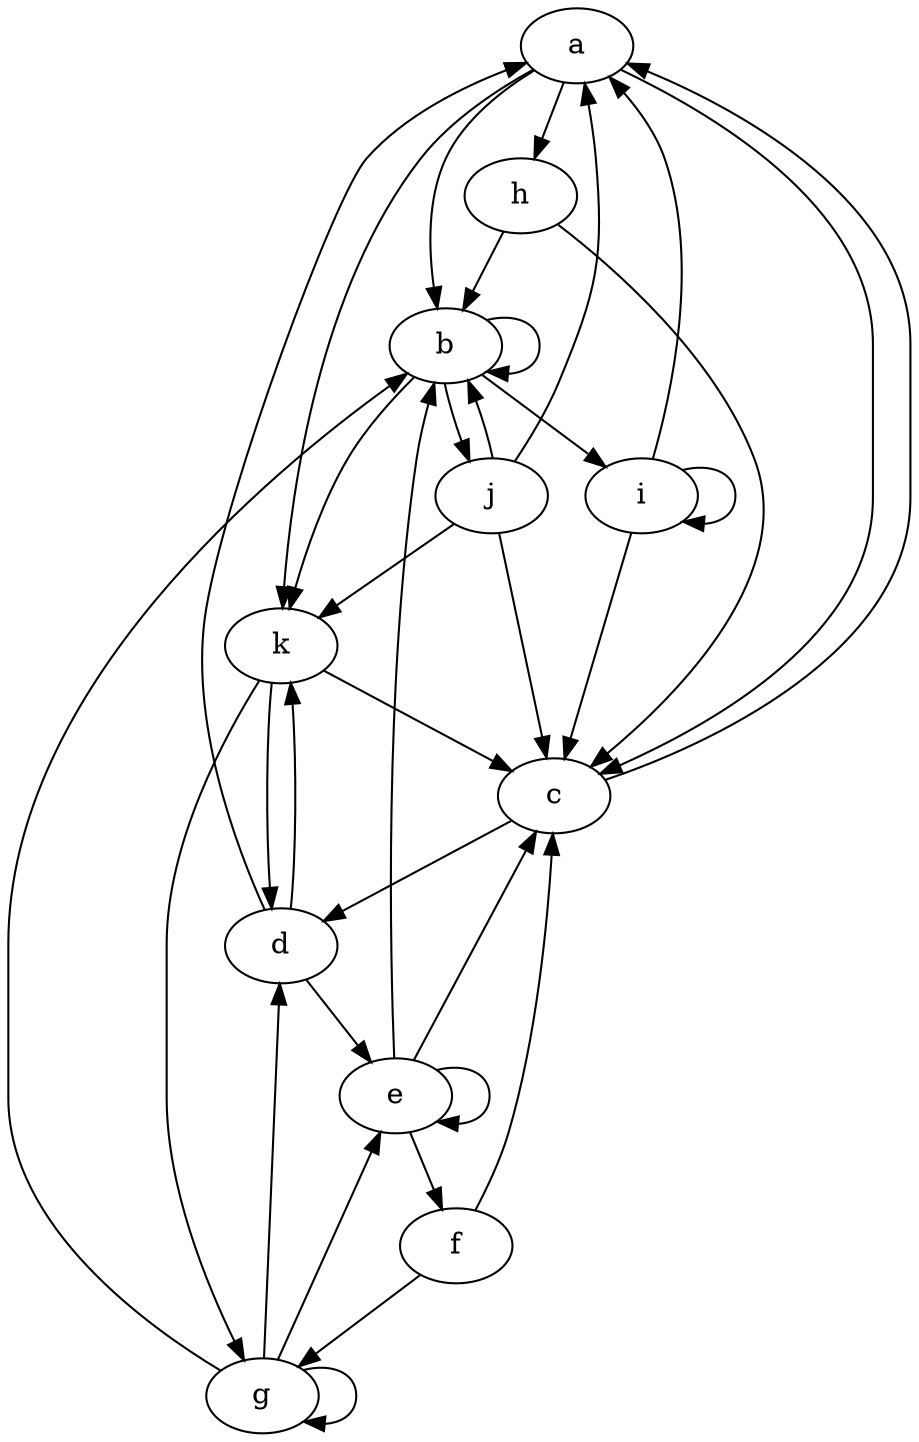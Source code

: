 digraph G {
  a [ label="a" ];
  b [ label="b" ];
  c [ label="c" ];
  h [ label="h" ];
  k [ label="k" ];
  j [ label="j" ];
  i [ label="i" ];
  d [ label="d" ];
  e [ label="e" ];
  f [ label="f" ];
  g [ label="g" ];
  a -> b [ label="" ];
  a -> c [ label="" ];
  a -> h [ label="" ];
  a -> k [ label="" ];
  b -> b [ label="" ];
  b -> j [ label="" ];
  b -> k [ label="" ];
  b -> i [ label="" ];
  c -> a [ label="" ];
  c -> d [ label="" ];
  d -> a [ label="" ];
  d -> e [ label="" ];
  d -> k [ label="" ];
  e -> b [ label="" ];
  e -> c [ label="" ];
  e -> e [ label="" ];
  e -> f [ label="" ];
  f -> c [ label="" ];
  f -> g [ label="" ];
  g -> g [ label="" ];
  g -> e [ label="" ];
  g -> b [ label="" ];
  g -> d [ label="" ];
  h -> b [ label="" ];
  h -> c [ label="" ];
  i -> a [ label="" ];
  i -> c [ label="" ];
  i -> i [ label="" ];
  j -> k [ label="" ];
  j -> c [ label="" ];
  j -> a [ label="" ];
  j -> b [ label="" ];
  k -> c [ label="" ];
  k -> g [ label="" ];
  k -> d [ label="" ];
}
